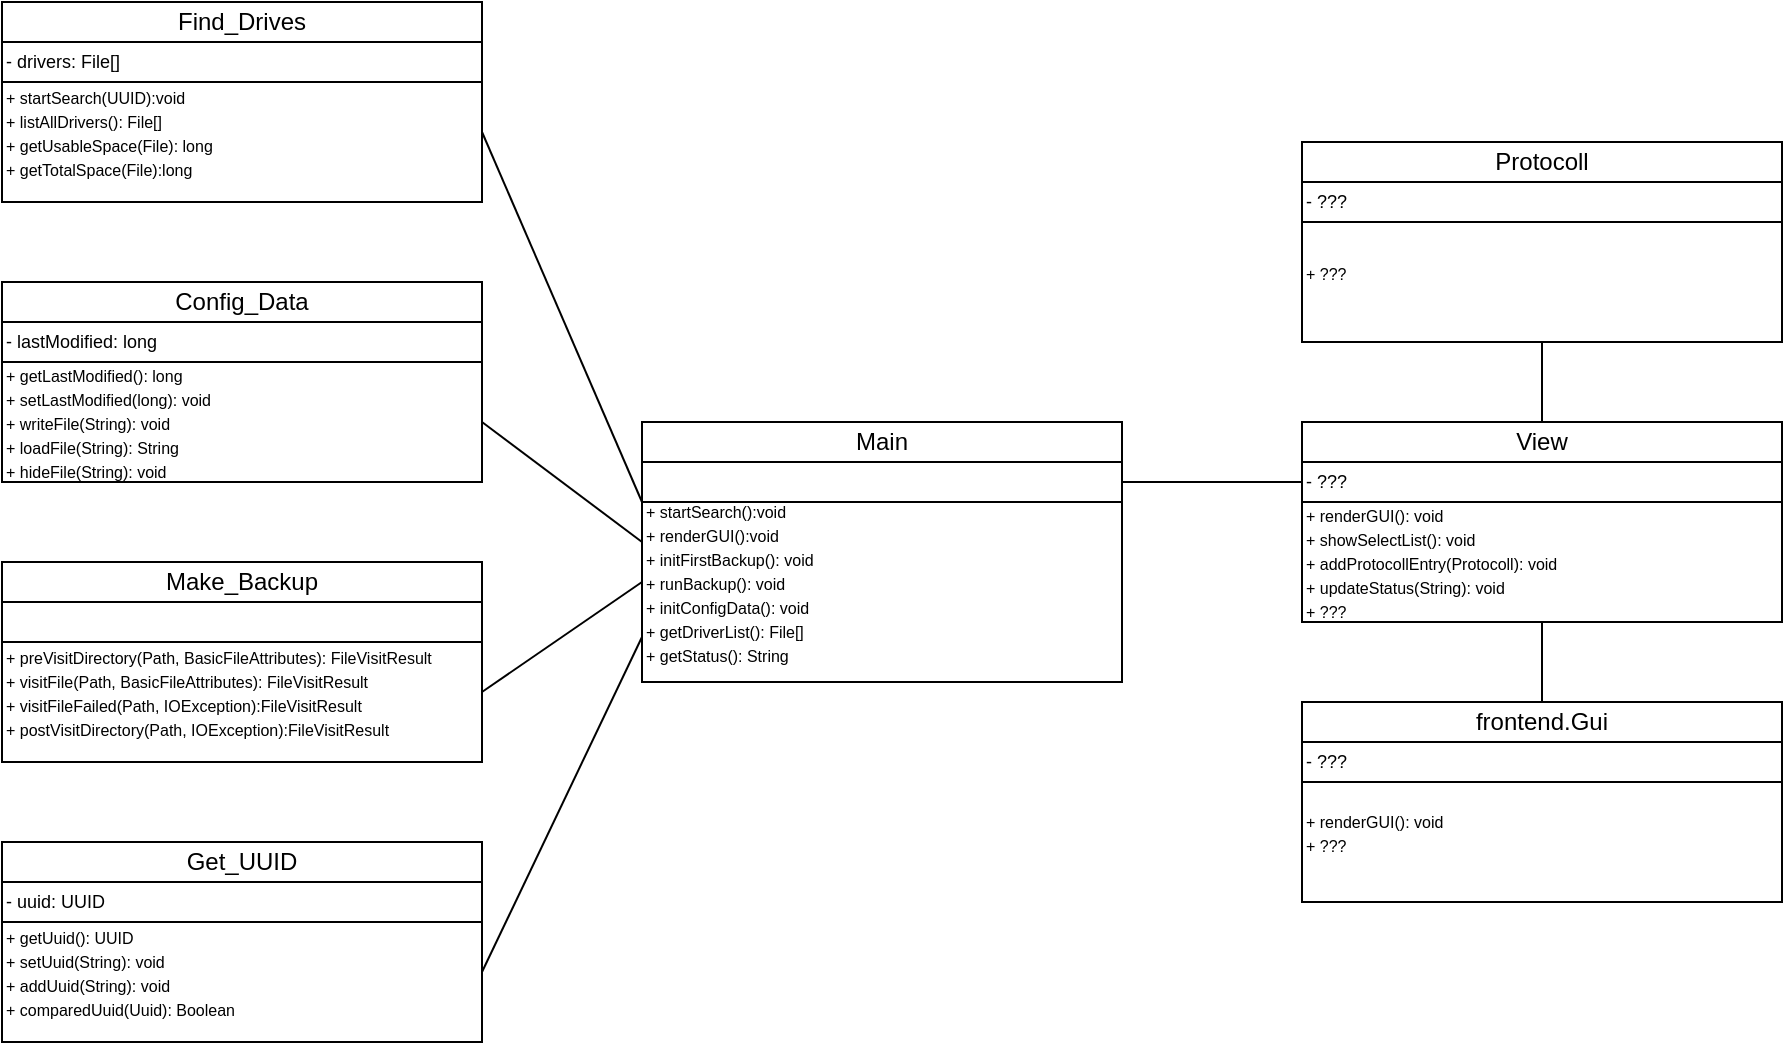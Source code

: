 <mxfile version="23.1.5" type="device">
  <diagram name="Seite-1" id="QL4EgjG8hwc2p1NccaYU">
    <mxGraphModel dx="384" dy="292" grid="1" gridSize="10" guides="1" tooltips="1" connect="1" arrows="1" fold="1" page="1" pageScale="1" pageWidth="3300" pageHeight="2339" math="0" shadow="0">
      <root>
        <mxCell id="0" />
        <mxCell id="1" parent="0" />
        <mxCell id="QiYBrhJ7gyg8q-LHTaML-1" value="" style="rounded=0;whiteSpace=wrap;html=1;" vertex="1" parent="1">
          <mxGeometry x="440" y="700" width="240" height="60" as="geometry" />
        </mxCell>
        <mxCell id="QiYBrhJ7gyg8q-LHTaML-2" value="" style="rounded=0;whiteSpace=wrap;html=1;" vertex="1" parent="1">
          <mxGeometry x="440" y="660" width="240" height="20" as="geometry" />
        </mxCell>
        <mxCell id="QiYBrhJ7gyg8q-LHTaML-3" value="" style="rounded=0;whiteSpace=wrap;html=1;" vertex="1" parent="1">
          <mxGeometry x="440" y="680" width="240" height="20" as="geometry" />
        </mxCell>
        <mxCell id="QiYBrhJ7gyg8q-LHTaML-4" value="Make_Backup" style="text;html=1;align=center;verticalAlign=middle;whiteSpace=wrap;rounded=0;" vertex="1" parent="1">
          <mxGeometry x="450" y="660" width="220" height="20" as="geometry" />
        </mxCell>
        <mxCell id="QiYBrhJ7gyg8q-LHTaML-64" style="edgeStyle=none;rounded=0;orthogonalLoop=1;jettySize=auto;html=1;exitX=1;exitY=0.5;exitDx=0;exitDy=0;entryX=0;entryY=0.5;entryDx=0;entryDy=0;strokeColor=default;align=center;verticalAlign=middle;fontFamily=Helvetica;fontSize=11;fontColor=default;labelBackgroundColor=default;endArrow=none;endFill=0;" edge="1" parent="1" source="QiYBrhJ7gyg8q-LHTaML-5" target="QiYBrhJ7gyg8q-LHTaML-36">
          <mxGeometry relative="1" as="geometry" />
        </mxCell>
        <mxCell id="QiYBrhJ7gyg8q-LHTaML-5" value="&lt;font style=&quot;font-size: 8px;&quot;&gt;+ preVisitDirectory(Path, BasicFileAttributes): FileVisitResult&lt;br&gt;+ visitFile(Path, BasicFileAttributes): FileVisitResult&lt;br&gt;+ visitFileFailed(Path, IOException):FileVisitResult&lt;br&gt;+ postVisitDirectory(Path, IOException):FileVisitResult&lt;br&gt;&lt;/font&gt;" style="text;html=1;align=left;verticalAlign=middle;whiteSpace=wrap;rounded=0;fontSize=10;labelPosition=center;verticalLabelPosition=middle;" vertex="1" parent="1">
          <mxGeometry x="440" y="700" width="240" height="50" as="geometry" />
        </mxCell>
        <mxCell id="QiYBrhJ7gyg8q-LHTaML-6" value="" style="rounded=0;whiteSpace=wrap;html=1;" vertex="1" parent="1">
          <mxGeometry x="440" y="420" width="240" height="60" as="geometry" />
        </mxCell>
        <mxCell id="QiYBrhJ7gyg8q-LHTaML-7" value="" style="rounded=0;whiteSpace=wrap;html=1;" vertex="1" parent="1">
          <mxGeometry x="440" y="380" width="240" height="20" as="geometry" />
        </mxCell>
        <mxCell id="QiYBrhJ7gyg8q-LHTaML-8" value="" style="rounded=0;whiteSpace=wrap;html=1;" vertex="1" parent="1">
          <mxGeometry x="440" y="400" width="240" height="20" as="geometry" />
        </mxCell>
        <mxCell id="QiYBrhJ7gyg8q-LHTaML-9" value="Find_Drives" style="text;html=1;align=center;verticalAlign=middle;whiteSpace=wrap;rounded=0;" vertex="1" parent="1">
          <mxGeometry x="450" y="380" width="220" height="20" as="geometry" />
        </mxCell>
        <mxCell id="QiYBrhJ7gyg8q-LHTaML-62" style="rounded=0;orthogonalLoop=1;jettySize=auto;html=1;exitX=1;exitY=0.5;exitDx=0;exitDy=0;entryX=0;entryY=0;entryDx=0;entryDy=0;endArrow=none;endFill=0;" edge="1" parent="1" source="QiYBrhJ7gyg8q-LHTaML-10" target="QiYBrhJ7gyg8q-LHTaML-36">
          <mxGeometry relative="1" as="geometry" />
        </mxCell>
        <mxCell id="QiYBrhJ7gyg8q-LHTaML-10" value="&lt;font style=&quot;font-size: 8px;&quot;&gt;+ startSearch(UUID):void&lt;br&gt;+ listAllDrivers(): File[]&lt;br&gt;+ getUsableSpace(File): long&lt;br&gt;+ getTotalSpace(File):long&lt;br&gt;&lt;/font&gt;" style="text;html=1;align=left;verticalAlign=middle;whiteSpace=wrap;rounded=0;fontSize=10;labelPosition=center;verticalLabelPosition=middle;" vertex="1" parent="1">
          <mxGeometry x="440" y="420" width="240" height="50" as="geometry" />
        </mxCell>
        <mxCell id="QiYBrhJ7gyg8q-LHTaML-11" value="- drivers: File[]" style="text;html=1;align=left;verticalAlign=middle;whiteSpace=wrap;rounded=0;fontSize=9;" vertex="1" parent="1">
          <mxGeometry x="440" y="400" width="150" height="20" as="geometry" />
        </mxCell>
        <mxCell id="QiYBrhJ7gyg8q-LHTaML-12" value="" style="rounded=0;whiteSpace=wrap;html=1;" vertex="1" parent="1">
          <mxGeometry x="440" y="840" width="240" height="60" as="geometry" />
        </mxCell>
        <mxCell id="QiYBrhJ7gyg8q-LHTaML-13" value="" style="rounded=0;whiteSpace=wrap;html=1;" vertex="1" parent="1">
          <mxGeometry x="440" y="800" width="240" height="20" as="geometry" />
        </mxCell>
        <mxCell id="QiYBrhJ7gyg8q-LHTaML-14" value="" style="rounded=0;whiteSpace=wrap;html=1;" vertex="1" parent="1">
          <mxGeometry x="440" y="820" width="240" height="20" as="geometry" />
        </mxCell>
        <mxCell id="QiYBrhJ7gyg8q-LHTaML-15" value="Get_UUID" style="text;html=1;align=center;verticalAlign=middle;whiteSpace=wrap;rounded=0;" vertex="1" parent="1">
          <mxGeometry x="450" y="800" width="220" height="20" as="geometry" />
        </mxCell>
        <mxCell id="QiYBrhJ7gyg8q-LHTaML-65" style="edgeStyle=none;rounded=0;orthogonalLoop=1;jettySize=auto;html=1;exitX=1;exitY=0.5;exitDx=0;exitDy=0;entryX=0;entryY=0.75;entryDx=0;entryDy=0;strokeColor=default;align=center;verticalAlign=middle;fontFamily=Helvetica;fontSize=11;fontColor=default;labelBackgroundColor=default;endArrow=none;endFill=0;" edge="1" parent="1" source="QiYBrhJ7gyg8q-LHTaML-16" target="QiYBrhJ7gyg8q-LHTaML-32">
          <mxGeometry relative="1" as="geometry" />
        </mxCell>
        <mxCell id="QiYBrhJ7gyg8q-LHTaML-16" value="&lt;font style=&quot;font-size: 8px;&quot;&gt;+ getUuid(): UUID&lt;br&gt;+ setUuid(String): void&lt;br&gt;+ addUuid(String): void&lt;br&gt;+ comparedUuid(Uuid): Boolean&lt;br&gt;&lt;/font&gt;" style="text;html=1;align=left;verticalAlign=middle;whiteSpace=wrap;rounded=0;fontSize=10;labelPosition=center;verticalLabelPosition=middle;" vertex="1" parent="1">
          <mxGeometry x="440" y="840" width="240" height="50" as="geometry" />
        </mxCell>
        <mxCell id="QiYBrhJ7gyg8q-LHTaML-17" value="- uuid: UUID" style="text;html=1;align=left;verticalAlign=middle;whiteSpace=wrap;rounded=0;fontSize=9;" vertex="1" parent="1">
          <mxGeometry x="440" y="820" width="150" height="20" as="geometry" />
        </mxCell>
        <mxCell id="QiYBrhJ7gyg8q-LHTaML-18" value="" style="rounded=0;whiteSpace=wrap;html=1;" vertex="1" parent="1">
          <mxGeometry x="440" y="560" width="240" height="60" as="geometry" />
        </mxCell>
        <mxCell id="QiYBrhJ7gyg8q-LHTaML-19" value="" style="rounded=0;whiteSpace=wrap;html=1;" vertex="1" parent="1">
          <mxGeometry x="440" y="520" width="240" height="20" as="geometry" />
        </mxCell>
        <mxCell id="QiYBrhJ7gyg8q-LHTaML-20" value="" style="rounded=0;whiteSpace=wrap;html=1;" vertex="1" parent="1">
          <mxGeometry x="440" y="540" width="240" height="20" as="geometry" />
        </mxCell>
        <mxCell id="QiYBrhJ7gyg8q-LHTaML-21" value="Config_Data" style="text;html=1;align=center;verticalAlign=middle;whiteSpace=wrap;rounded=0;" vertex="1" parent="1">
          <mxGeometry x="450" y="520" width="220" height="20" as="geometry" />
        </mxCell>
        <mxCell id="QiYBrhJ7gyg8q-LHTaML-63" style="edgeStyle=none;rounded=0;orthogonalLoop=1;jettySize=auto;html=1;exitX=1;exitY=0.5;exitDx=0;exitDy=0;entryX=0;entryY=0.25;entryDx=0;entryDy=0;strokeColor=default;align=center;verticalAlign=middle;fontFamily=Helvetica;fontSize=11;fontColor=default;labelBackgroundColor=default;endArrow=none;endFill=0;" edge="1" parent="1" source="QiYBrhJ7gyg8q-LHTaML-22" target="QiYBrhJ7gyg8q-LHTaML-36">
          <mxGeometry relative="1" as="geometry" />
        </mxCell>
        <mxCell id="QiYBrhJ7gyg8q-LHTaML-22" value="&lt;font style=&quot;font-size: 8px;&quot;&gt;+ getLastModified(): long&lt;br&gt;+ setLastModified(long): void&lt;br&gt;+ writeFile(String): void&lt;br&gt;+ loadFile(String): String&lt;br&gt;+ hideFile(String): void&lt;br&gt;&lt;/font&gt;" style="text;html=1;align=left;verticalAlign=middle;whiteSpace=wrap;rounded=0;fontSize=10;labelPosition=center;verticalLabelPosition=middle;" vertex="1" parent="1">
          <mxGeometry x="440" y="560" width="240" height="60" as="geometry" />
        </mxCell>
        <mxCell id="QiYBrhJ7gyg8q-LHTaML-24" value="- lastModified: long" style="text;html=1;align=left;verticalAlign=middle;whiteSpace=wrap;rounded=0;fontSize=9;" vertex="1" parent="1">
          <mxGeometry x="440" y="540" width="150" height="20" as="geometry" />
        </mxCell>
        <mxCell id="QiYBrhJ7gyg8q-LHTaML-32" value="" style="rounded=0;whiteSpace=wrap;html=1;" vertex="1" parent="1">
          <mxGeometry x="760" y="630" width="240" height="90" as="geometry" />
        </mxCell>
        <mxCell id="QiYBrhJ7gyg8q-LHTaML-33" value="" style="rounded=0;whiteSpace=wrap;html=1;" vertex="1" parent="1">
          <mxGeometry x="760" y="590" width="240" height="20" as="geometry" />
        </mxCell>
        <mxCell id="QiYBrhJ7gyg8q-LHTaML-70" style="edgeStyle=none;rounded=0;orthogonalLoop=1;jettySize=auto;html=1;exitX=1;exitY=0.5;exitDx=0;exitDy=0;entryX=0;entryY=0.5;entryDx=0;entryDy=0;strokeColor=default;align=center;verticalAlign=middle;fontFamily=Helvetica;fontSize=11;fontColor=default;labelBackgroundColor=default;endArrow=none;endFill=0;" edge="1" parent="1" source="QiYBrhJ7gyg8q-LHTaML-34" target="QiYBrhJ7gyg8q-LHTaML-43">
          <mxGeometry relative="1" as="geometry" />
        </mxCell>
        <mxCell id="QiYBrhJ7gyg8q-LHTaML-34" value="" style="rounded=0;whiteSpace=wrap;html=1;" vertex="1" parent="1">
          <mxGeometry x="760" y="610" width="240" height="20" as="geometry" />
        </mxCell>
        <mxCell id="QiYBrhJ7gyg8q-LHTaML-35" value="Main" style="text;html=1;align=center;verticalAlign=middle;whiteSpace=wrap;rounded=0;" vertex="1" parent="1">
          <mxGeometry x="770" y="590" width="220" height="20" as="geometry" />
        </mxCell>
        <mxCell id="QiYBrhJ7gyg8q-LHTaML-36" value="&lt;font style=&quot;font-size: 8px;&quot;&gt;+ startSearch():void&lt;br&gt;+ renderGUI():void&lt;br&gt;+ initFirstBackup(): void&lt;br&gt;+ runBackup(): void&lt;br&gt;+ initConfigData(): void&lt;br&gt;+ getDriverList(): File[]&lt;br&gt;+ getStatus(): String&lt;br&gt;&lt;/font&gt;" style="text;html=1;align=left;verticalAlign=middle;whiteSpace=wrap;rounded=0;fontSize=10;labelPosition=center;verticalLabelPosition=middle;" vertex="1" parent="1">
          <mxGeometry x="760" y="630" width="240" height="80" as="geometry" />
        </mxCell>
        <mxCell id="QiYBrhJ7gyg8q-LHTaML-68" style="edgeStyle=none;rounded=0;orthogonalLoop=1;jettySize=auto;html=1;exitX=0.5;exitY=1;exitDx=0;exitDy=0;entryX=0.5;entryY=0;entryDx=0;entryDy=0;strokeColor=default;align=center;verticalAlign=middle;fontFamily=Helvetica;fontSize=11;fontColor=default;labelBackgroundColor=default;endArrow=none;endFill=0;" edge="1" parent="1" source="QiYBrhJ7gyg8q-LHTaML-38" target="QiYBrhJ7gyg8q-LHTaML-47">
          <mxGeometry relative="1" as="geometry" />
        </mxCell>
        <mxCell id="QiYBrhJ7gyg8q-LHTaML-38" value="" style="rounded=0;whiteSpace=wrap;html=1;" vertex="1" parent="1">
          <mxGeometry x="1090" y="630" width="240" height="60" as="geometry" />
        </mxCell>
        <mxCell id="QiYBrhJ7gyg8q-LHTaML-39" value="" style="rounded=0;whiteSpace=wrap;html=1;" vertex="1" parent="1">
          <mxGeometry x="1090" y="590" width="240" height="20" as="geometry" />
        </mxCell>
        <mxCell id="QiYBrhJ7gyg8q-LHTaML-40" value="" style="rounded=0;whiteSpace=wrap;html=1;" vertex="1" parent="1">
          <mxGeometry x="1090" y="610" width="240" height="20" as="geometry" />
        </mxCell>
        <mxCell id="QiYBrhJ7gyg8q-LHTaML-67" style="edgeStyle=none;rounded=0;orthogonalLoop=1;jettySize=auto;html=1;exitX=0.5;exitY=0;exitDx=0;exitDy=0;entryX=0.5;entryY=1;entryDx=0;entryDy=0;strokeColor=default;align=center;verticalAlign=middle;fontFamily=Helvetica;fontSize=11;fontColor=default;labelBackgroundColor=default;endArrow=none;endFill=0;" edge="1" parent="1" source="QiYBrhJ7gyg8q-LHTaML-41" target="QiYBrhJ7gyg8q-LHTaML-50">
          <mxGeometry relative="1" as="geometry" />
        </mxCell>
        <mxCell id="QiYBrhJ7gyg8q-LHTaML-41" value="View" style="text;html=1;align=center;verticalAlign=middle;whiteSpace=wrap;rounded=0;" vertex="1" parent="1">
          <mxGeometry x="1100" y="590" width="220" height="20" as="geometry" />
        </mxCell>
        <mxCell id="QiYBrhJ7gyg8q-LHTaML-42" value="&lt;font style=&quot;font-size: 8px;&quot;&gt;+ renderGUI(): void&lt;br&gt;+ showSelectList(): void&lt;br&gt;+ addProtocollEntry(Protocoll): void&lt;br&gt;+ updateStatus(String): void&lt;br&gt;+ ???&lt;br&gt;&lt;/font&gt;" style="text;html=1;align=left;verticalAlign=middle;whiteSpace=wrap;rounded=0;fontSize=10;labelPosition=center;verticalLabelPosition=middle;" vertex="1" parent="1">
          <mxGeometry x="1090" y="630" width="240" height="60" as="geometry" />
        </mxCell>
        <mxCell id="QiYBrhJ7gyg8q-LHTaML-43" value="- ???" style="text;html=1;align=left;verticalAlign=middle;whiteSpace=wrap;rounded=0;fontSize=9;" vertex="1" parent="1">
          <mxGeometry x="1090" y="610" width="150" height="20" as="geometry" />
        </mxCell>
        <mxCell id="QiYBrhJ7gyg8q-LHTaML-44" value="" style="rounded=0;whiteSpace=wrap;html=1;" vertex="1" parent="1">
          <mxGeometry x="1090" y="770" width="240" height="60" as="geometry" />
        </mxCell>
        <mxCell id="QiYBrhJ7gyg8q-LHTaML-45" value="" style="rounded=0;whiteSpace=wrap;html=1;" vertex="1" parent="1">
          <mxGeometry x="1090" y="730" width="240" height="20" as="geometry" />
        </mxCell>
        <mxCell id="QiYBrhJ7gyg8q-LHTaML-46" value="" style="rounded=0;whiteSpace=wrap;html=1;" vertex="1" parent="1">
          <mxGeometry x="1090" y="750" width="240" height="20" as="geometry" />
        </mxCell>
        <mxCell id="QiYBrhJ7gyg8q-LHTaML-47" value="frontend.Gui" style="text;html=1;align=center;verticalAlign=middle;whiteSpace=wrap;rounded=0;" vertex="1" parent="1">
          <mxGeometry x="1100" y="730" width="220" height="20" as="geometry" />
        </mxCell>
        <mxCell id="QiYBrhJ7gyg8q-LHTaML-48" value="&lt;font style=&quot;font-size: 8px;&quot;&gt;+ renderGUI(): void&lt;br&gt;+ ???&lt;br&gt;&lt;/font&gt;" style="text;html=1;align=left;verticalAlign=middle;whiteSpace=wrap;rounded=0;fontSize=10;labelPosition=center;verticalLabelPosition=middle;" vertex="1" parent="1">
          <mxGeometry x="1090" y="770" width="240" height="50" as="geometry" />
        </mxCell>
        <mxCell id="QiYBrhJ7gyg8q-LHTaML-49" value="- ???" style="text;html=1;align=left;verticalAlign=middle;whiteSpace=wrap;rounded=0;fontSize=9;" vertex="1" parent="1">
          <mxGeometry x="1090" y="750" width="150" height="20" as="geometry" />
        </mxCell>
        <mxCell id="QiYBrhJ7gyg8q-LHTaML-50" value="" style="rounded=0;whiteSpace=wrap;html=1;" vertex="1" parent="1">
          <mxGeometry x="1090" y="490" width="240" height="60" as="geometry" />
        </mxCell>
        <mxCell id="QiYBrhJ7gyg8q-LHTaML-51" value="" style="rounded=0;whiteSpace=wrap;html=1;" vertex="1" parent="1">
          <mxGeometry x="1090" y="450" width="240" height="20" as="geometry" />
        </mxCell>
        <mxCell id="QiYBrhJ7gyg8q-LHTaML-52" value="" style="rounded=0;whiteSpace=wrap;html=1;" vertex="1" parent="1">
          <mxGeometry x="1090" y="470" width="240" height="20" as="geometry" />
        </mxCell>
        <mxCell id="QiYBrhJ7gyg8q-LHTaML-53" value="Protocoll" style="text;html=1;align=center;verticalAlign=middle;whiteSpace=wrap;rounded=0;" vertex="1" parent="1">
          <mxGeometry x="1100" y="450" width="220" height="20" as="geometry" />
        </mxCell>
        <mxCell id="QiYBrhJ7gyg8q-LHTaML-54" value="&lt;font style=&quot;font-size: 8px;&quot;&gt;+ ???&lt;br&gt;&lt;/font&gt;" style="text;html=1;align=left;verticalAlign=middle;whiteSpace=wrap;rounded=0;fontSize=10;labelPosition=center;verticalLabelPosition=middle;" vertex="1" parent="1">
          <mxGeometry x="1090" y="490" width="240" height="50" as="geometry" />
        </mxCell>
        <mxCell id="QiYBrhJ7gyg8q-LHTaML-55" value="- ???" style="text;html=1;align=left;verticalAlign=middle;whiteSpace=wrap;rounded=0;fontSize=9;" vertex="1" parent="1">
          <mxGeometry x="1090" y="470" width="150" height="20" as="geometry" />
        </mxCell>
      </root>
    </mxGraphModel>
  </diagram>
</mxfile>
